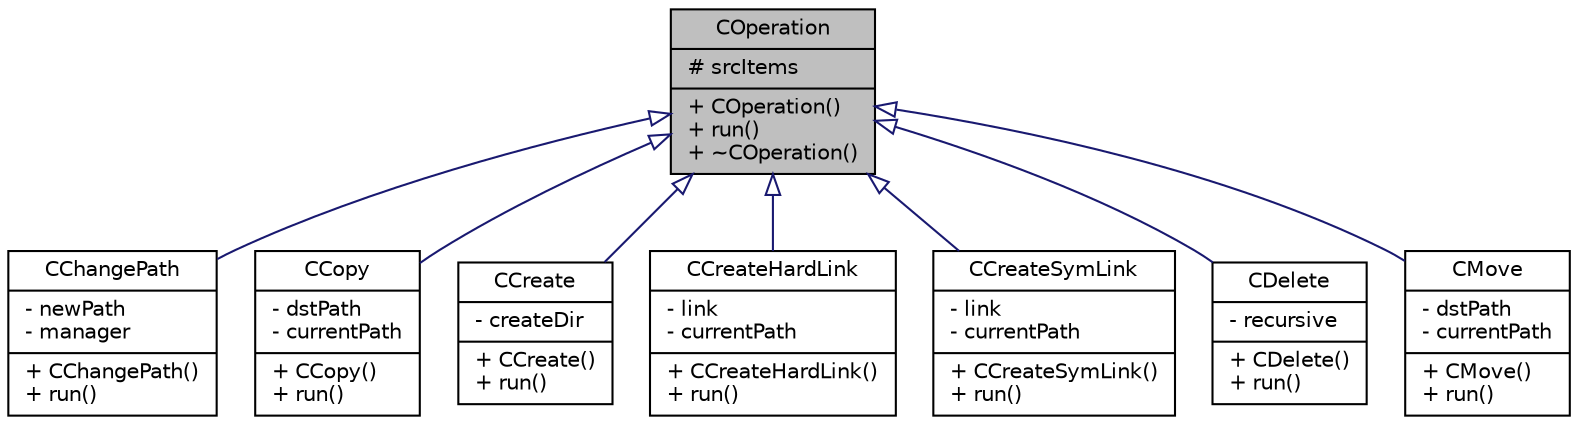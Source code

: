 digraph "COperation"
{
 // LATEX_PDF_SIZE
  edge [fontname="Helvetica",fontsize="10",labelfontname="Helvetica",labelfontsize="10"];
  node [fontname="Helvetica",fontsize="10",shape=record];
  Node1 [label="{COperation\n|# srcItems\l|+ COperation()\l+ run()\l+ ~COperation()\l}",height=0.2,width=0.4,color="black", fillcolor="grey75", style="filled", fontcolor="black",tooltip="Represents filesystem operation."];
  Node1 -> Node2 [dir="back",color="midnightblue",fontsize="10",style="solid",arrowtail="onormal",fontname="Helvetica"];
  Node2 [label="{CChangePath\n|- newPath\l- manager\l|+ CChangePath()\l+ run()\l}",height=0.2,width=0.4,color="black", fillcolor="white", style="filled",URL="$classCChangePath.html",tooltip="Class to represent operation of changing current directory."];
  Node1 -> Node3 [dir="back",color="midnightblue",fontsize="10",style="solid",arrowtail="onormal",fontname="Helvetica"];
  Node3 [label="{CCopy\n|- dstPath\l- currentPath\l|+ CCopy()\l+ run()\l}",height=0.2,width=0.4,color="black", fillcolor="white", style="filled",URL="$classCCopy.html",tooltip="Represents copy action."];
  Node1 -> Node4 [dir="back",color="midnightblue",fontsize="10",style="solid",arrowtail="onormal",fontname="Helvetica"];
  Node4 [label="{CCreate\n|- createDir\l|+ CCreate()\l+ run()\l}",height=0.2,width=0.4,color="black", fillcolor="white", style="filled",URL="$classCCreate.html",tooltip="Represents create action."];
  Node1 -> Node5 [dir="back",color="midnightblue",fontsize="10",style="solid",arrowtail="onormal",fontname="Helvetica"];
  Node5 [label="{CCreateHardLink\n|- link\l- currentPath\l|+ CCreateHardLink()\l+ run()\l}",height=0.2,width=0.4,color="black", fillcolor="white", style="filled",URL="$classCCreateHardLink.html",tooltip="Represents operation create hard link."];
  Node1 -> Node6 [dir="back",color="midnightblue",fontsize="10",style="solid",arrowtail="onormal",fontname="Helvetica"];
  Node6 [label="{CCreateSymLink\n|- link\l- currentPath\l|+ CCreateSymLink()\l+ run()\l}",height=0.2,width=0.4,color="black", fillcolor="white", style="filled",URL="$classCCreateSymLink.html",tooltip="Represents create sym link operation."];
  Node1 -> Node7 [dir="back",color="midnightblue",fontsize="10",style="solid",arrowtail="onormal",fontname="Helvetica"];
  Node7 [label="{CDelete\n|- recursive\l|+ CDelete()\l+ run()\l}",height=0.2,width=0.4,color="black", fillcolor="white", style="filled",URL="$classCDelete.html",tooltip="Represents delete action."];
  Node1 -> Node8 [dir="back",color="midnightblue",fontsize="10",style="solid",arrowtail="onormal",fontname="Helvetica"];
  Node8 [label="{CMove\n|- dstPath\l- currentPath\l|+ CMove()\l+ run()\l}",height=0.2,width=0.4,color="black", fillcolor="white", style="filled",URL="$classCMove.html",tooltip="Represents move action."];
}
